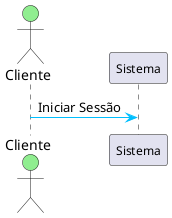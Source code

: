 @startuml Skinparam.Sequence
skinparam sequence {
    ArrowColor DeepSkyBlue
    ActorBackgroundColor LightGreen
    ParticipantFontName Arial
    ParticipantFontSize 12
}

actor Cliente
participant Sistema
Cliente -> Sistema: Iniciar Sessão
@enduml
